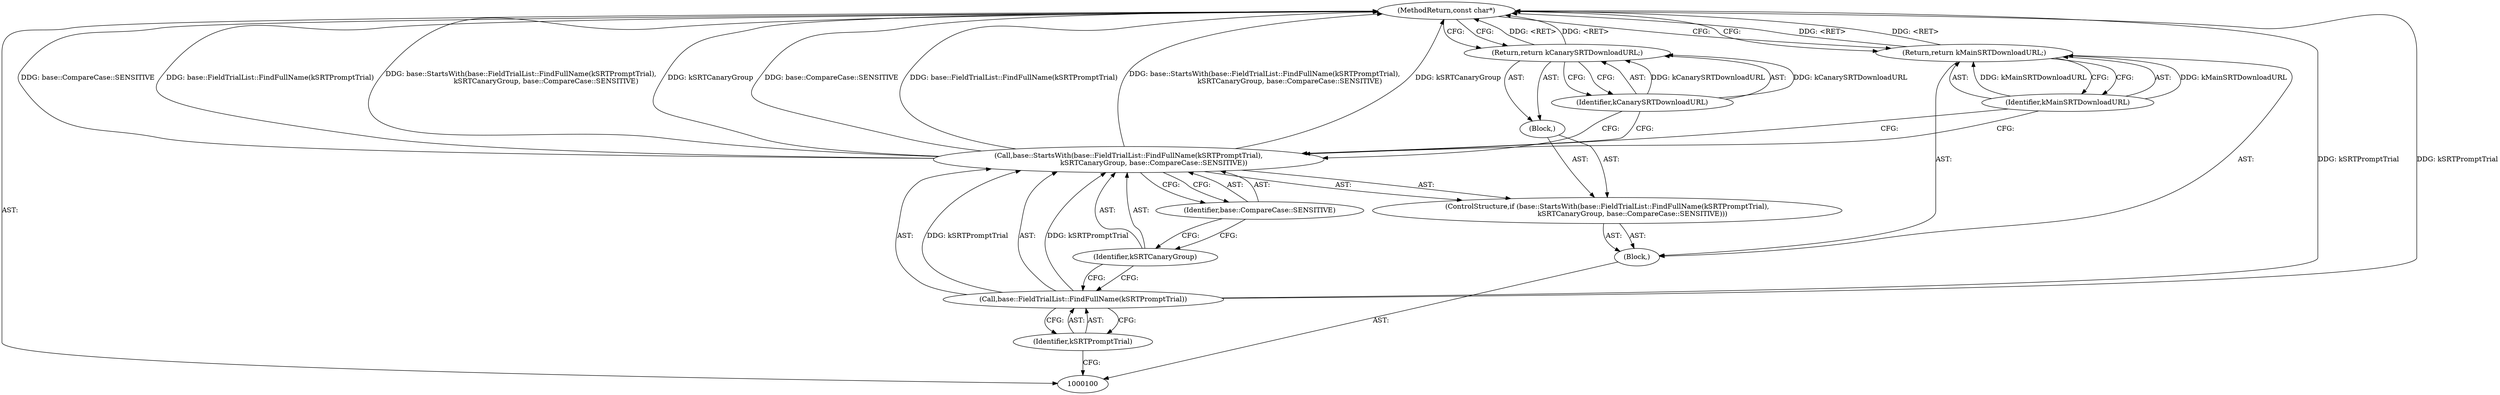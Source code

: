 digraph "0_Chrome_3e5dae3b38fdb566fb2b7183e810b82eb3ce6f21_0" {
"1000113" [label="(MethodReturn,const char*)"];
"1000101" [label="(Block,)"];
"1000102" [label="(ControlStructure,if (base::StartsWith(base::FieldTrialList::FindFullName(kSRTPromptTrial),\n                       kSRTCanaryGroup, base::CompareCase::SENSITIVE)))"];
"1000104" [label="(Call,base::FieldTrialList::FindFullName(kSRTPromptTrial))"];
"1000105" [label="(Identifier,kSRTPromptTrial)"];
"1000103" [label="(Call,base::StartsWith(base::FieldTrialList::FindFullName(kSRTPromptTrial),\n                       kSRTCanaryGroup, base::CompareCase::SENSITIVE))"];
"1000106" [label="(Identifier,kSRTCanaryGroup)"];
"1000107" [label="(Identifier,base::CompareCase::SENSITIVE)"];
"1000108" [label="(Block,)"];
"1000110" [label="(Identifier,kCanarySRTDownloadURL)"];
"1000109" [label="(Return,return kCanarySRTDownloadURL;)"];
"1000112" [label="(Identifier,kMainSRTDownloadURL)"];
"1000111" [label="(Return,return kMainSRTDownloadURL;)"];
"1000113" -> "1000100"  [label="AST: "];
"1000113" -> "1000109"  [label="CFG: "];
"1000113" -> "1000111"  [label="CFG: "];
"1000111" -> "1000113"  [label="DDG: <RET>"];
"1000109" -> "1000113"  [label="DDG: <RET>"];
"1000103" -> "1000113"  [label="DDG: base::CompareCase::SENSITIVE"];
"1000103" -> "1000113"  [label="DDG: base::FieldTrialList::FindFullName(kSRTPromptTrial)"];
"1000103" -> "1000113"  [label="DDG: base::StartsWith(base::FieldTrialList::FindFullName(kSRTPromptTrial),\n                       kSRTCanaryGroup, base::CompareCase::SENSITIVE)"];
"1000103" -> "1000113"  [label="DDG: kSRTCanaryGroup"];
"1000104" -> "1000113"  [label="DDG: kSRTPromptTrial"];
"1000101" -> "1000100"  [label="AST: "];
"1000102" -> "1000101"  [label="AST: "];
"1000111" -> "1000101"  [label="AST: "];
"1000102" -> "1000101"  [label="AST: "];
"1000103" -> "1000102"  [label="AST: "];
"1000108" -> "1000102"  [label="AST: "];
"1000104" -> "1000103"  [label="AST: "];
"1000104" -> "1000105"  [label="CFG: "];
"1000105" -> "1000104"  [label="AST: "];
"1000106" -> "1000104"  [label="CFG: "];
"1000104" -> "1000113"  [label="DDG: kSRTPromptTrial"];
"1000104" -> "1000103"  [label="DDG: kSRTPromptTrial"];
"1000105" -> "1000104"  [label="AST: "];
"1000105" -> "1000100"  [label="CFG: "];
"1000104" -> "1000105"  [label="CFG: "];
"1000103" -> "1000102"  [label="AST: "];
"1000103" -> "1000107"  [label="CFG: "];
"1000104" -> "1000103"  [label="AST: "];
"1000106" -> "1000103"  [label="AST: "];
"1000107" -> "1000103"  [label="AST: "];
"1000110" -> "1000103"  [label="CFG: "];
"1000112" -> "1000103"  [label="CFG: "];
"1000103" -> "1000113"  [label="DDG: base::CompareCase::SENSITIVE"];
"1000103" -> "1000113"  [label="DDG: base::FieldTrialList::FindFullName(kSRTPromptTrial)"];
"1000103" -> "1000113"  [label="DDG: base::StartsWith(base::FieldTrialList::FindFullName(kSRTPromptTrial),\n                       kSRTCanaryGroup, base::CompareCase::SENSITIVE)"];
"1000103" -> "1000113"  [label="DDG: kSRTCanaryGroup"];
"1000104" -> "1000103"  [label="DDG: kSRTPromptTrial"];
"1000106" -> "1000103"  [label="AST: "];
"1000106" -> "1000104"  [label="CFG: "];
"1000107" -> "1000106"  [label="CFG: "];
"1000107" -> "1000103"  [label="AST: "];
"1000107" -> "1000106"  [label="CFG: "];
"1000103" -> "1000107"  [label="CFG: "];
"1000108" -> "1000102"  [label="AST: "];
"1000109" -> "1000108"  [label="AST: "];
"1000110" -> "1000109"  [label="AST: "];
"1000110" -> "1000103"  [label="CFG: "];
"1000109" -> "1000110"  [label="CFG: "];
"1000110" -> "1000109"  [label="DDG: kCanarySRTDownloadURL"];
"1000109" -> "1000108"  [label="AST: "];
"1000109" -> "1000110"  [label="CFG: "];
"1000110" -> "1000109"  [label="AST: "];
"1000113" -> "1000109"  [label="CFG: "];
"1000109" -> "1000113"  [label="DDG: <RET>"];
"1000110" -> "1000109"  [label="DDG: kCanarySRTDownloadURL"];
"1000112" -> "1000111"  [label="AST: "];
"1000112" -> "1000103"  [label="CFG: "];
"1000111" -> "1000112"  [label="CFG: "];
"1000112" -> "1000111"  [label="DDG: kMainSRTDownloadURL"];
"1000111" -> "1000101"  [label="AST: "];
"1000111" -> "1000112"  [label="CFG: "];
"1000112" -> "1000111"  [label="AST: "];
"1000113" -> "1000111"  [label="CFG: "];
"1000111" -> "1000113"  [label="DDG: <RET>"];
"1000112" -> "1000111"  [label="DDG: kMainSRTDownloadURL"];
}
